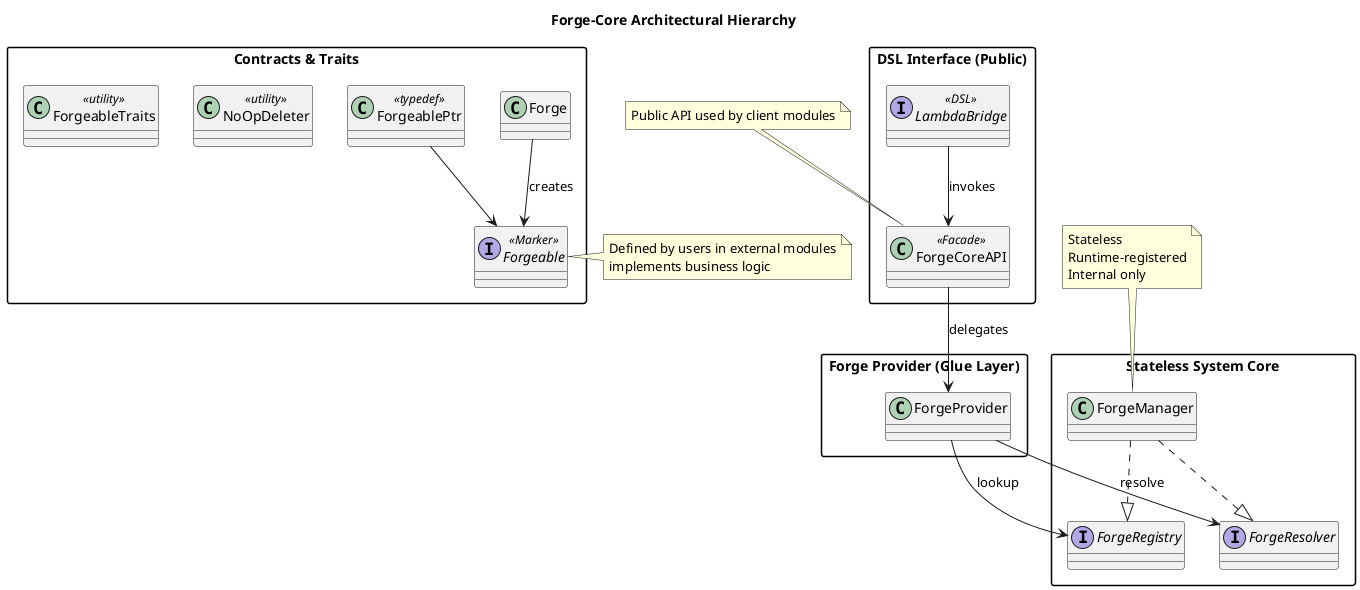 @startuml
skinparam style strict
skinparam packageStyle rectangle
skinparam componentStyle rectangle

title Forge-Core Architectural Hierarchy

package "DSL Interface (Public)" {
  interface LambdaBridge <<DSL>>
  class ForgeCoreAPI <<Facade>>

  LambdaBridge --> ForgeCoreAPI : invokes
}

package "Forge Provider (Glue Layer)" {
  class ForgeProvider
  ForgeCoreAPI --> ForgeProvider : delegates
}

package "Stateless System Core" {
  interface ForgeRegistry
  interface ForgeResolver
  class ForgeManager

  ForgeProvider --> ForgeRegistry : lookup
  ForgeProvider --> ForgeResolver : resolve

  ForgeManager ..|> ForgeRegistry
  ForgeManager ..|> ForgeResolver
}

package "Contracts & Traits" {
  interface Forgeable <<Marker>>
  class Forge
  class ForgeablePtr <<typedef>>
  class NoOpDeleter <<utility>>
  class ForgeableTraits <<utility>>

  Forge --> Forgeable : creates
  ForgeablePtr --> Forgeable
}

note right of Forgeable : Defined by users in external modules\nimplements business logic

note top of ForgeCoreAPI : Public API used by client modules
note top of ForgeManager : Stateless\nRuntime-registered\nInternal only

@enduml